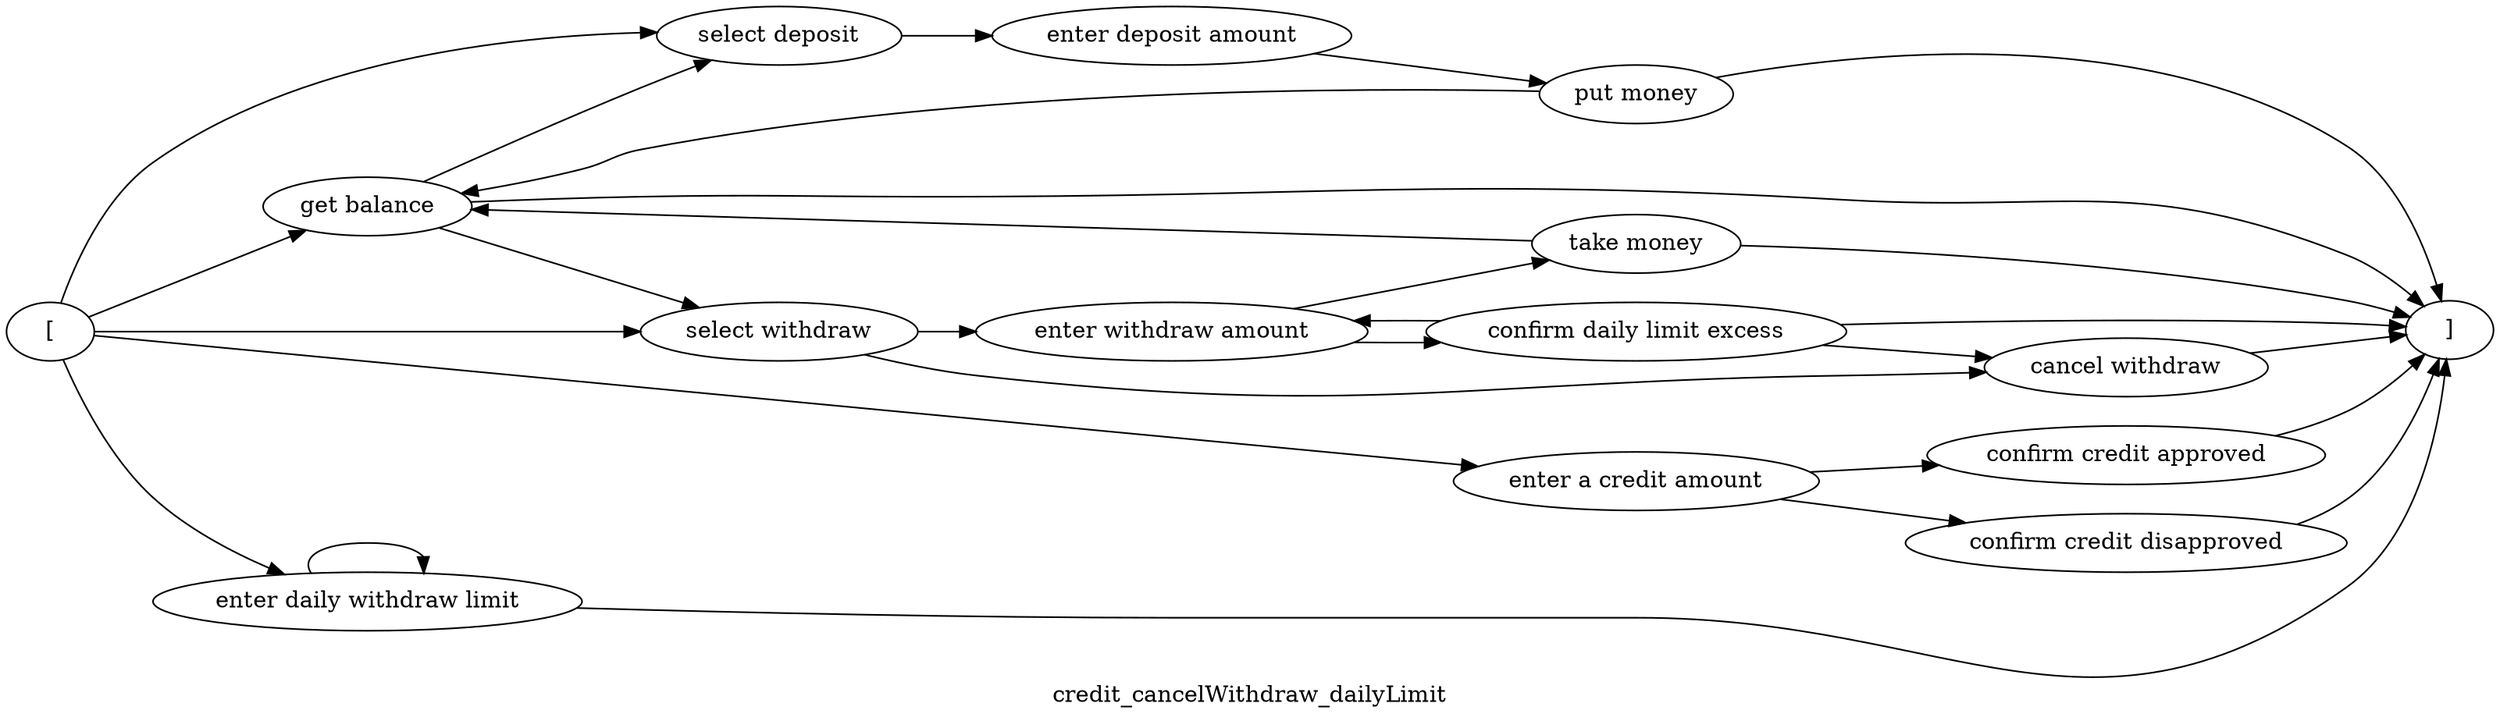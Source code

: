 digraph G {
rankdir = LR
label = "credit_cancelWithdraw_dailyLimit";
esg33_vertex2 -> esg33_vertex1;
esg33_vertex0 -> esg33_vertex2;
esg33_vertex2 -> esg33_vertex3;
esg33_vertex0 -> esg33_vertex3;
esg33_vertex3 -> esg33_vertex4;
esg33_vertex4 -> esg33_vertex5;
esg33_vertex5 -> esg33_vertex1;
esg33_vertex5 -> esg33_vertex2;
esg33_vertex2 -> esg33_vertex6;
esg33_vertex0 -> esg33_vertex6;
esg33_vertex6 -> esg33_vertex7;
esg33_vertex7 -> esg33_vertex8;
esg33_vertex8 -> esg33_vertex1;
esg33_vertex8 -> esg33_vertex2;
esg33_vertex0 -> esg33_vertex9;
esg33_vertex10 -> esg33_vertex1;
esg33_vertex9 -> esg33_vertex10;
esg33_vertex9 -> esg33_vertex11;
esg33_vertex11 -> esg33_vertex1;
esg33_vertex6 -> esg33_vertex12;
esg33_vertex12 -> esg33_vertex1;
esg33_vertex7 -> esg33_vertex13;
esg33_vertex13 -> esg33_vertex12;
esg33_vertex13 -> esg33_vertex7;
esg33_vertex0 -> esg33_vertex14;
esg33_vertex14 -> esg33_vertex1;
esg33_vertex14 -> esg33_vertex14;
esg33_vertex13 -> esg33_vertex1;
esg33_vertex2 [label = "get balance"]
esg33_vertex1 [label = "]"]
esg33_vertex0 [label = "["]
esg33_vertex3 [label = "select deposit"]
esg33_vertex4 [label = "enter deposit amount"]
esg33_vertex5 [label = "put money"]
esg33_vertex6 [label = "select withdraw"]
esg33_vertex7 [label = "enter withdraw amount"]
esg33_vertex8 [label = "take money"]
esg33_vertex9 [label = "enter a credit amount"]
esg33_vertex10 [label = "confirm credit approved"]
esg33_vertex11 [label = "confirm credit disapproved"]
esg33_vertex12 [label = "cancel withdraw"]
esg33_vertex13 [label = "confirm daily limit excess"]
esg33_vertex14 [label = "enter daily withdraw limit"]
}
